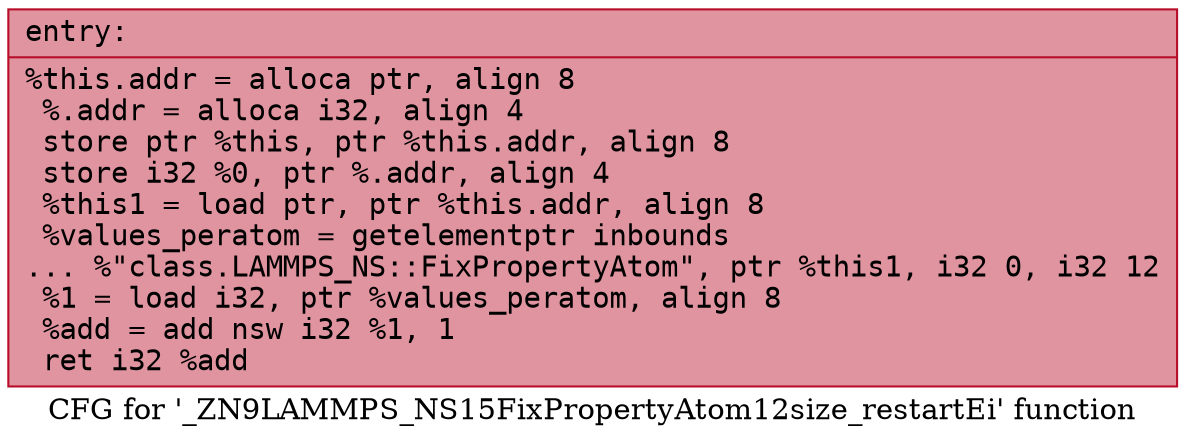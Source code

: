 digraph "CFG for '_ZN9LAMMPS_NS15FixPropertyAtom12size_restartEi' function" {
	label="CFG for '_ZN9LAMMPS_NS15FixPropertyAtom12size_restartEi' function";

	Node0x561c275e1470 [shape=record,color="#b70d28ff", style=filled, fillcolor="#b70d2870" fontname="Courier",label="{entry:\l|  %this.addr = alloca ptr, align 8\l  %.addr = alloca i32, align 4\l  store ptr %this, ptr %this.addr, align 8\l  store i32 %0, ptr %.addr, align 4\l  %this1 = load ptr, ptr %this.addr, align 8\l  %values_peratom = getelementptr inbounds\l... %\"class.LAMMPS_NS::FixPropertyAtom\", ptr %this1, i32 0, i32 12\l  %1 = load i32, ptr %values_peratom, align 8\l  %add = add nsw i32 %1, 1\l  ret i32 %add\l}"];
}
